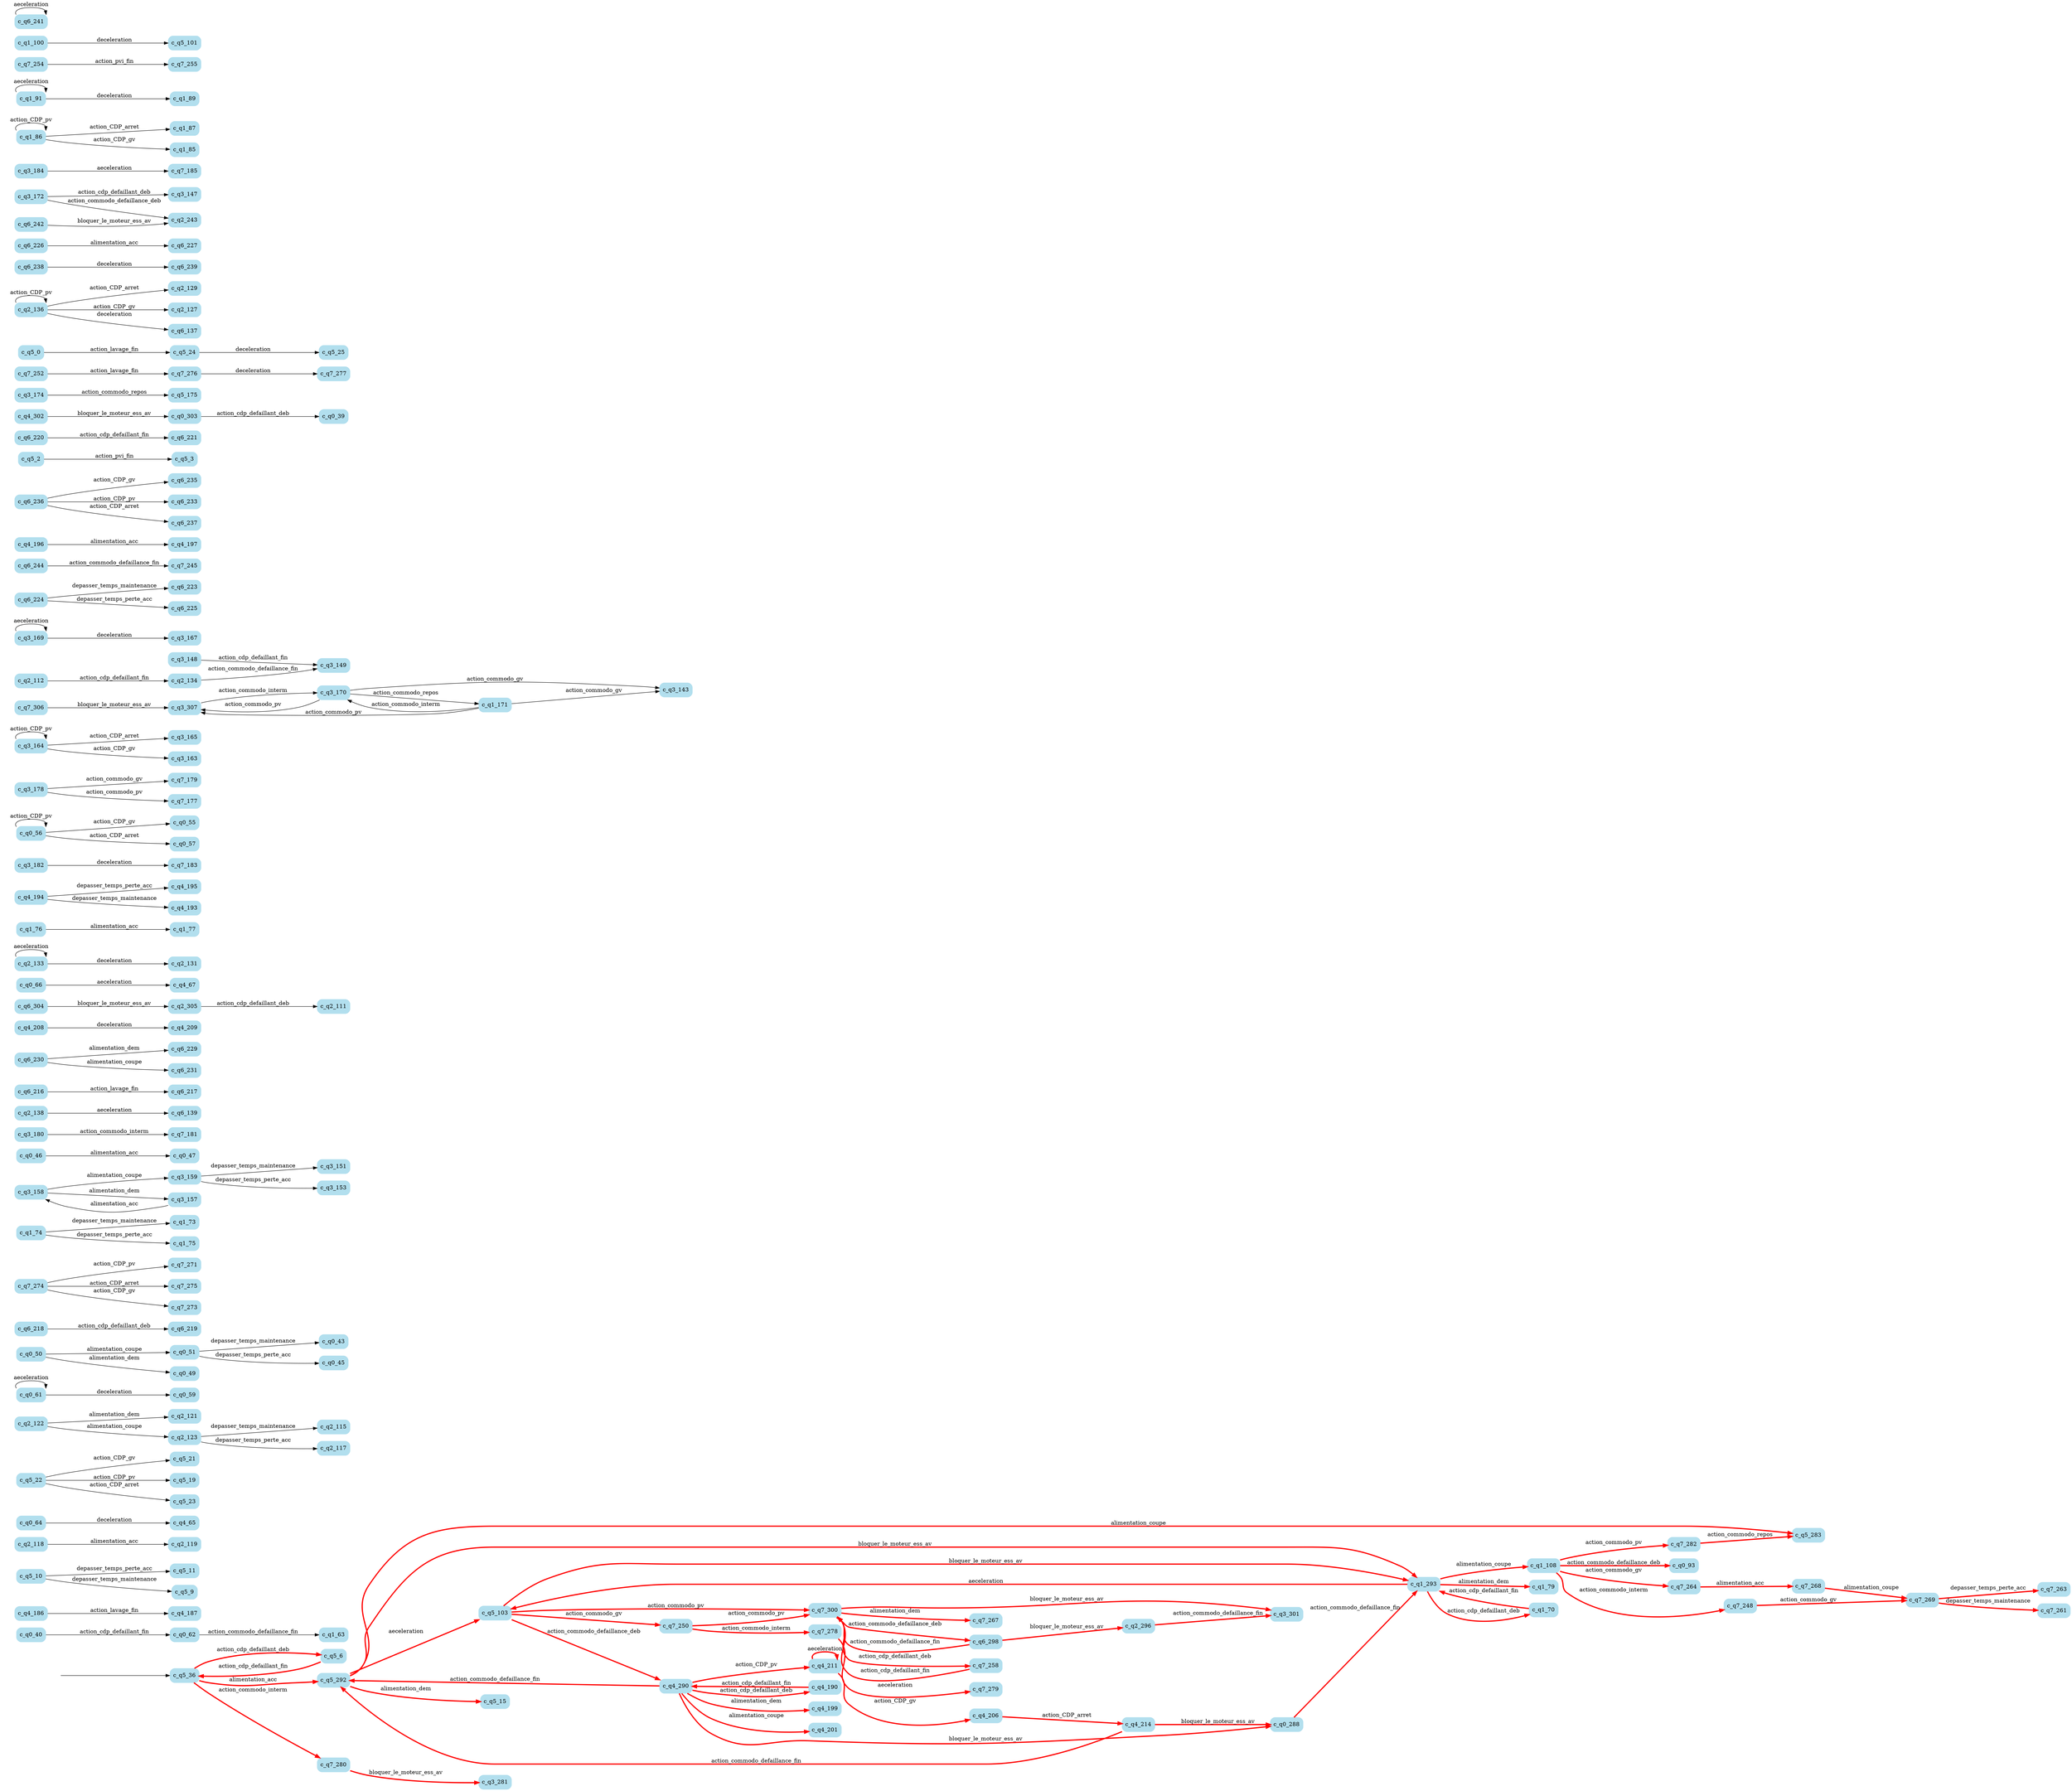 digraph G {

	rankdir = LR;

	start_c_q5_36[style=invisible];

	node[shape=box, style="rounded, filled", color=lightblue2];

	c_q0_40[label="c_q0_40"];
	c_q4_187[label="c_q4_187"];
	c_q5_11[label="c_q5_11"];
	c_q2_119[label="c_q2_119"];
	c_q4_65[label="c_q4_65"];
	c_q5_22[label="c_q5_22"];
	c_q4_290[label="c_q4_290"];
	c_q2_122[label="c_q2_122"];
	c_q0_59[label="c_q0_59"];
	c_q3_301[label="c_q3_301"];
	c_q0_50[label="c_q0_50"];
	c_q6_218[label="c_q6_218"];
	c_q7_271[label="c_q7_271"];
	c_q1_74[label="c_q1_74"];
	c_q3_151[label="c_q3_151"];
	c_q0_47[label="c_q0_47"];
	c_q3_180[label="c_q3_180"];
	c_q7_181[label="c_q7_181"];
	c_q1_73[label="c_q1_73"];
	c_q6_139[label="c_q6_139"];
	c_q6_217[label="c_q6_217"];
	c_q6_219[label="c_q6_219"];
	c_q6_229[label="c_q6_229"];
	c_q7_267[label="c_q7_267"];
	c_q4_208[label="c_q4_208"];
	c_q5_6[label="c_q5_6"];
	c_q2_115[label="c_q2_115"];
	c_q6_304[label="c_q6_304"];
	c_q0_66[label="c_q0_66"];
	c_q2_133[label="c_q2_133"];
	c_q1_77[label="c_q1_77"];
	c_q4_195[label="c_q4_195"];
	c_q3_182[label="c_q3_182"];
	c_q2_305[label="c_q2_305"];
	c_q1_70[label="c_q1_70"];
	c_q3_158[label="c_q3_158"];
	c_q7_275[label="c_q7_275"];
	c_q7_263[label="c_q7_263"];
	c_q5_21[label="c_q5_21"];
	c_q7_268[label="c_q7_268"];
	c_q0_55[label="c_q0_55"];
	c_q7_179[label="c_q7_179"];
	c_q7_250[label="c_q7_250"];
	c_q0_43[label="c_q0_43"];
	c_q2_138[label="c_q2_138"];
	c_q7_278[label="c_q7_278"];
	c_q0_62[label="c_q0_62"];
	c_q2_111[label="c_q2_111"];
	c_q3_165[label="c_q3_165"];
	c_q0_61[label="c_q0_61"];
	c_q7_306[label="c_q7_306"];
	c_q2_296[label="c_q2_296"];
	c_q3_148[label="c_q3_148"];
	c_q7_282[label="c_q7_282"];
	c_q7_183[label="c_q7_183"];
	c_q4_211[label="c_q4_211"];
	c_q5_15[label="c_q5_15"];
	c_q3_169[label="c_q3_169"];
	c_q5_292[label="c_q5_292"];
	c_q6_223[label="c_q6_223"];
	c_q7_245[label="c_q7_245"];
	c_q3_163[label="c_q3_163"];
	c_q4_196[label="c_q4_196"];
	c_q6_225[label="c_q6_225"];
	c_q6_230[label="c_q6_230"];
	c_q6_235[label="c_q6_235"];
	c_q5_2[label="c_q5_2"];
	c_q4_194[label="c_q4_194"];
	c_q4_209[label="c_q4_209"];
	c_q6_220[label="c_q6_220"];
	c_q4_302[label="c_q4_302"];
	c_q5_175[label="c_q5_175"];
	c_q7_277[label="c_q7_277"];
	c_q5_36[label="c_q5_36"];
	c_q5_0[label="c_q5_0"];
	c_q3_149[label="c_q3_149"];
	c_q5_103[label="c_q5_103"];
	c_q1_79[label="c_q1_79"];
	c_q2_136[label="c_q2_136"];
	c_q6_236[label="c_q6_236"];
	c_q7_276[label="c_q7_276"];
	c_q5_19[label="c_q5_19"];
	c_q0_93[label="c_q0_93"];
	c_q6_221[label="c_q6_221"];
	c_q6_239[label="c_q6_239"];
	c_q6_298[label="c_q6_298"];
	c_q0_51[label="c_q0_51"];
	c_q4_186[label="c_q4_186"];
	c_q4_206[label="c_q4_206"];
	c_q7_269[label="c_q7_269"];
	c_q7_300[label="c_q7_300"];
	c_q6_227[label="c_q6_227"];
	c_q6_244[label="c_q6_244"];
	c_q0_57[label="c_q0_57"];
	c_q3_147[label="c_q3_147"];
	c_q3_159[label="c_q3_159"];
	c_q3_184[label="c_q3_184"];
	c_q4_201[label="c_q4_201"];
	c_q1_86[label="c_q1_86"];
	c_q0_46[label="c_q0_46"];
	c_q3_143[label="c_q3_143"];
	c_q3_153[label="c_q3_153"];
	c_q3_307[label="c_q3_307"];
	c_q5_9[label="c_q5_9"];
	c_q6_238[label="c_q6_238"];
	c_q1_87[label="c_q1_87"];
	c_q7_279[label="c_q7_279"];
	c_q5_10[label="c_q5_10"];
	c_q2_112[label="c_q2_112"];
	c_q3_164[label="c_q3_164"];
	c_q1_89[label="c_q1_89"];
	c_q1_171[label="c_q1_171"];
	c_q2_243[label="c_q2_243"];
	c_q1_75[label="c_q1_75"];
	c_q6_233[label="c_q6_233"];
	c_q3_170[label="c_q3_170"];
	c_q3_157[label="c_q3_157"];
	c_q3_167[label="c_q3_167"];
	c_q7_274[label="c_q7_274"];
	c_q6_242[label="c_q6_242"];
	c_q0_39[label="c_q0_39"];
	c_q2_134[label="c_q2_134"];
	c_q2_129[label="c_q2_129"];
	c_q1_76[label="c_q1_76"];
	c_q2_127[label="c_q2_127"];
	c_q0_64[label="c_q0_64"];
	c_q2_121[label="c_q2_121"];
	c_q0_303[label="c_q0_303"];
	c_q1_293[label="c_q1_293"];
	c_q4_193[label="c_q4_193"];
	c_q7_261[label="c_q7_261"];
	c_q6_137[label="c_q6_137"];
	c_q2_117[label="c_q2_117"];
	c_q0_45[label="c_q0_45"];
	c_q2_118[label="c_q2_118"];
	c_q7_255[label="c_q7_255"];
	c_q0_49[label="c_q0_49"];
	c_q6_237[label="c_q6_237"];
	c_q5_25[label="c_q5_25"];
	c_q5_101[label="c_q5_101"];
	c_q6_224[label="c_q6_224"];
	c_q6_226[label="c_q6_226"];
	c_q1_85[label="c_q1_85"];
	c_q4_190[label="c_q4_190"];
	c_q7_273[label="c_q7_273"];
	c_q3_281[label="c_q3_281"];
	c_q1_108[label="c_q1_108"];
	c_q1_63[label="c_q1_63"];
	c_q7_252[label="c_q7_252"];
	c_q1_91[label="c_q1_91"];
	c_q7_264[label="c_q7_264"];
	c_q7_248[label="c_q7_248"];
	c_q6_241[label="c_q6_241"];
	c_q3_172[label="c_q3_172"];
	c_q7_185[label="c_q7_185"];
	c_q4_214[label="c_q4_214"];
	c_q4_67[label="c_q4_67"];
	c_q5_23[label="c_q5_23"];
	c_q7_280[label="c_q7_280"];
	c_q2_123[label="c_q2_123"];
	c_q6_216[label="c_q6_216"];
	c_q4_199[label="c_q4_199"];
	c_q0_288[label="c_q0_288"];
	c_q1_100[label="c_q1_100"];
	c_q3_178[label="c_q3_178"];
	c_q3_174[label="c_q3_174"];
	c_q7_254[label="c_q7_254"];
	c_q5_3[label="c_q5_3"];
	c_q5_283[label="c_q5_283"];
	c_q0_56[label="c_q0_56"];
	c_q6_231[label="c_q6_231"];
	c_q5_24[label="c_q5_24"];
	c_q7_258[label="c_q7_258"];
	c_q2_131[label="c_q2_131"];
	c_q7_177[label="c_q7_177"];
	c_q4_197[label="c_q4_197"];

	start_c_q5_36 -> c_q5_36;
	c_q5_0 -> c_q5_24[label="action_lavage_fin"];
	c_q5_2 -> c_q5_3[label="action_pvi_fin"];
	c_q5_36 -> c_q5_6[label="action_cdp_defaillant_deb", penwidth=3, color=red];
	c_q5_6 -> c_q5_36[label="action_cdp_defaillant_fin", penwidth=3, color=red];
	c_q5_10 -> c_q5_9[label="depasser_temps_maintenance"];
	c_q5_10 -> c_q5_11[label="depasser_temps_perte_acc"];
	c_q5_36 -> c_q5_292[label="alimentation_acc", penwidth=3, color=red];
	c_q5_292 -> c_q5_15[label="alimentation_dem", penwidth=3, color=red];
	c_q5_292 -> c_q5_283[label="alimentation_coupe", penwidth=3, color=red];
	c_q5_22 -> c_q5_19[label="action_CDP_pv"];
	c_q5_22 -> c_q5_21[label="action_CDP_gv"];
	c_q5_22 -> c_q5_23[label="action_CDP_arret"];
	c_q5_24 -> c_q5_25[label="deceleration"];
	c_q5_292 -> c_q5_103[label="aeceleration", penwidth=3, color=red];
	c_q5_103 -> c_q1_293[label="bloquer_le_moteur_ess_av", penwidth=3, color=red];
	c_q5_103 -> c_q4_290[label="action_commodo_defaillance_deb", penwidth=3, color=red];
	c_q5_103 -> c_q7_300[label="action_commodo_pv", penwidth=3, color=red];
	c_q5_103 -> c_q7_250[label="action_commodo_gv", penwidth=3, color=red];
	c_q5_36 -> c_q7_280[label="action_commodo_interm", penwidth=3, color=red];
	c_q0_303 -> c_q0_39[label="action_cdp_defaillant_deb"];
	c_q0_40 -> c_q0_62[label="action_cdp_defaillant_fin"];
	c_q0_51 -> c_q0_43[label="depasser_temps_maintenance"];
	c_q0_51 -> c_q0_45[label="depasser_temps_perte_acc"];
	c_q0_46 -> c_q0_47[label="alimentation_acc"];
	c_q0_50 -> c_q0_49[label="alimentation_dem"];
	c_q0_50 -> c_q0_51[label="alimentation_coupe"];
	c_q0_56 -> c_q0_56[label="action_CDP_pv"];
	c_q0_56 -> c_q0_55[label="action_CDP_gv"];
	c_q0_56 -> c_q0_57[label="action_CDP_arret"];
	c_q0_61 -> c_q0_59[label="deceleration"];
	c_q0_61 -> c_q0_61[label="aeceleration"];
	c_q0_62 -> c_q1_63[label="action_commodo_defaillance_fin"];
	c_q0_64 -> c_q4_65[label="deceleration"];
	c_q0_66 -> c_q4_67[label="aeceleration"];
	c_q1_293 -> c_q1_70[label="action_cdp_defaillant_deb", penwidth=3, color=red];
	c_q1_70 -> c_q1_293[label="action_cdp_defaillant_fin", penwidth=3, color=red];
	c_q1_74 -> c_q1_73[label="depasser_temps_maintenance"];
	c_q1_74 -> c_q1_75[label="depasser_temps_perte_acc"];
	c_q1_76 -> c_q1_77[label="alimentation_acc"];
	c_q1_293 -> c_q1_79[label="alimentation_dem", penwidth=3, color=red];
	c_q1_293 -> c_q1_108[label="alimentation_coupe", penwidth=3, color=red];
	c_q1_86 -> c_q1_86[label="action_CDP_pv"];
	c_q1_86 -> c_q1_85[label="action_CDP_gv"];
	c_q1_86 -> c_q1_87[label="action_CDP_arret"];
	c_q1_91 -> c_q1_89[label="deceleration"];
	c_q1_91 -> c_q1_91[label="aeceleration"];
	c_q1_108 -> c_q0_93[label="action_commodo_defaillance_deb", penwidth=3, color=red];
	c_q1_171 -> c_q3_307[label="action_commodo_pv"];
	c_q1_171 -> c_q3_143[label="action_commodo_gv"];
	c_q1_171 -> c_q3_170[label="action_commodo_interm"];
	c_q1_100 -> c_q5_101[label="deceleration"];
	c_q1_293 -> c_q5_103[label="aeceleration", penwidth=3, color=red];
	c_q1_108 -> c_q7_282[label="action_commodo_pv", penwidth=3, color=red];
	c_q1_108 -> c_q7_264[label="action_commodo_gv", penwidth=3, color=red];
	c_q1_108 -> c_q7_248[label="action_commodo_interm", penwidth=3, color=red];
	c_q2_305 -> c_q2_111[label="action_cdp_defaillant_deb"];
	c_q2_112 -> c_q2_134[label="action_cdp_defaillant_fin"];
	c_q2_123 -> c_q2_115[label="depasser_temps_maintenance"];
	c_q2_123 -> c_q2_117[label="depasser_temps_perte_acc"];
	c_q2_118 -> c_q2_119[label="alimentation_acc"];
	c_q2_122 -> c_q2_121[label="alimentation_dem"];
	c_q2_122 -> c_q2_123[label="alimentation_coupe"];
	c_q2_136 -> c_q2_136[label="action_CDP_pv"];
	c_q2_136 -> c_q2_127[label="action_CDP_gv"];
	c_q2_136 -> c_q2_129[label="action_CDP_arret"];
	c_q2_133 -> c_q2_131[label="deceleration"];
	c_q2_133 -> c_q2_133[label="aeceleration"];
	c_q2_134 -> c_q3_149[label="action_commodo_defaillance_fin"];
	c_q2_136 -> c_q6_137[label="deceleration"];
	c_q2_138 -> c_q6_139[label="aeceleration"];
	c_q3_170 -> c_q3_307[label="action_commodo_pv"];
	c_q3_170 -> c_q3_143[label="action_commodo_gv"];
	c_q3_307 -> c_q3_170[label="action_commodo_interm"];
	c_q3_172 -> c_q3_147[label="action_cdp_defaillant_deb"];
	c_q3_148 -> c_q3_149[label="action_cdp_defaillant_fin"];
	c_q3_159 -> c_q3_151[label="depasser_temps_maintenance"];
	c_q3_159 -> c_q3_153[label="depasser_temps_perte_acc"];
	c_q3_157 -> c_q3_158[label="alimentation_acc"];
	c_q3_158 -> c_q3_157[label="alimentation_dem"];
	c_q3_158 -> c_q3_159[label="alimentation_coupe"];
	c_q3_164 -> c_q3_164[label="action_CDP_pv"];
	c_q3_164 -> c_q3_163[label="action_CDP_gv"];
	c_q3_164 -> c_q3_165[label="action_CDP_arret"];
	c_q3_169 -> c_q3_167[label="deceleration"];
	c_q3_169 -> c_q3_169[label="aeceleration"];
	c_q3_170 -> c_q1_171[label="action_commodo_repos"];
	c_q3_172 -> c_q2_243[label="action_commodo_defaillance_deb"];
	c_q3_174 -> c_q5_175[label="action_commodo_repos"];
	c_q3_178 -> c_q7_177[label="action_commodo_pv"];
	c_q3_178 -> c_q7_179[label="action_commodo_gv"];
	c_q3_180 -> c_q7_181[label="action_commodo_interm"];
	c_q3_182 -> c_q7_183[label="deceleration"];
	c_q3_184 -> c_q7_185[label="aeceleration"];
	c_q4_186 -> c_q4_187[label="action_lavage_fin"];
	c_q4_290 -> c_q4_190[label="action_cdp_defaillant_deb", penwidth=3, color=red];
	c_q4_190 -> c_q4_290[label="action_cdp_defaillant_fin", penwidth=3, color=red];
	c_q4_194 -> c_q4_193[label="depasser_temps_maintenance"];
	c_q4_194 -> c_q4_195[label="depasser_temps_perte_acc"];
	c_q4_196 -> c_q4_197[label="alimentation_acc"];
	c_q4_290 -> c_q4_199[label="alimentation_dem", penwidth=3, color=red];
	c_q4_290 -> c_q4_201[label="alimentation_coupe", penwidth=3, color=red];
	c_q4_290 -> c_q4_211[label="action_CDP_pv", penwidth=3, color=red];
	c_q4_211 -> c_q4_206[label="action_CDP_gv", penwidth=3, color=red];
	c_q4_206 -> c_q4_214[label="action_CDP_arret", penwidth=3, color=red];
	c_q4_208 -> c_q4_209[label="deceleration"];
	c_q4_211 -> c_q4_211[label="aeceleration", penwidth=3, color=red];
	c_q4_214 -> c_q0_288[label="bloquer_le_moteur_ess_av", penwidth=3, color=red];
	c_q4_214 -> c_q5_292[label="action_commodo_defaillance_fin", penwidth=3, color=red];
	c_q6_216 -> c_q6_217[label="action_lavage_fin"];
	c_q6_218 -> c_q6_219[label="action_cdp_defaillant_deb"];
	c_q6_220 -> c_q6_221[label="action_cdp_defaillant_fin"];
	c_q6_224 -> c_q6_223[label="depasser_temps_maintenance"];
	c_q6_224 -> c_q6_225[label="depasser_temps_perte_acc"];
	c_q6_226 -> c_q6_227[label="alimentation_acc"];
	c_q6_230 -> c_q6_229[label="alimentation_dem"];
	c_q6_230 -> c_q6_231[label="alimentation_coupe"];
	c_q6_236 -> c_q6_233[label="action_CDP_pv"];
	c_q6_236 -> c_q6_235[label="action_CDP_gv"];
	c_q6_236 -> c_q6_237[label="action_CDP_arret"];
	c_q6_238 -> c_q6_239[label="deceleration"];
	c_q6_241 -> c_q6_241[label="aeceleration"];
	c_q6_242 -> c_q2_243[label="bloquer_le_moteur_ess_av"];
	c_q6_244 -> c_q7_245[label="action_commodo_defaillance_fin"];
	c_q7_250 -> c_q7_300[label="action_commodo_pv", penwidth=3, color=red];
	c_q7_248 -> c_q7_269[label="action_commodo_gv", penwidth=3, color=red];
	c_q7_250 -> c_q7_278[label="action_commodo_interm", penwidth=3, color=red];
	c_q7_252 -> c_q7_276[label="action_lavage_fin"];
	c_q7_254 -> c_q7_255[label="action_pvi_fin"];
	c_q7_300 -> c_q7_258[label="action_cdp_defaillant_deb", penwidth=3, color=red];
	c_q7_258 -> c_q7_300[label="action_cdp_defaillant_fin", penwidth=3, color=red];
	c_q7_269 -> c_q7_261[label="depasser_temps_maintenance", penwidth=3, color=red];
	c_q7_269 -> c_q7_263[label="depasser_temps_perte_acc", penwidth=3, color=red];
	c_q7_264 -> c_q7_268[label="alimentation_acc", penwidth=3, color=red];
	c_q7_300 -> c_q7_267[label="alimentation_dem", penwidth=3, color=red];
	c_q7_268 -> c_q7_269[label="alimentation_coupe", penwidth=3, color=red];
	c_q7_274 -> c_q7_271[label="action_CDP_pv"];
	c_q7_274 -> c_q7_273[label="action_CDP_gv"];
	c_q7_274 -> c_q7_275[label="action_CDP_arret"];
	c_q7_276 -> c_q7_277[label="deceleration"];
	c_q7_278 -> c_q7_279[label="aeceleration", penwidth=3, color=red];
	c_q7_280 -> c_q3_281[label="bloquer_le_moteur_ess_av", penwidth=3, color=red];
	c_q7_282 -> c_q5_283[label="action_commodo_repos", penwidth=3, color=red];
	c_q7_300 -> c_q6_298[label="action_commodo_defaillance_deb", penwidth=3, color=red];
	c_q4_290 -> c_q0_288[label="bloquer_le_moteur_ess_av", penwidth=3, color=red];
	c_q0_288 -> c_q1_293[label="action_commodo_defaillance_fin", penwidth=3, color=red];
	c_q4_290 -> c_q5_292[label="action_commodo_defaillance_fin", penwidth=3, color=red];
	c_q5_292 -> c_q1_293[label="bloquer_le_moteur_ess_av", penwidth=3, color=red];
	c_q6_298 -> c_q2_296[label="bloquer_le_moteur_ess_av", penwidth=3, color=red];
	c_q2_296 -> c_q3_301[label="action_commodo_defaillance_fin", penwidth=3, color=red];
	c_q6_298 -> c_q7_300[label="action_commodo_defaillance_fin", penwidth=3, color=red];
	c_q7_300 -> c_q3_301[label="bloquer_le_moteur_ess_av", penwidth=3, color=red];
	c_q4_302 -> c_q0_303[label="bloquer_le_moteur_ess_av"];
	c_q6_304 -> c_q2_305[label="bloquer_le_moteur_ess_av"];
	c_q7_306 -> c_q3_307[label="bloquer_le_moteur_ess_av"];

}